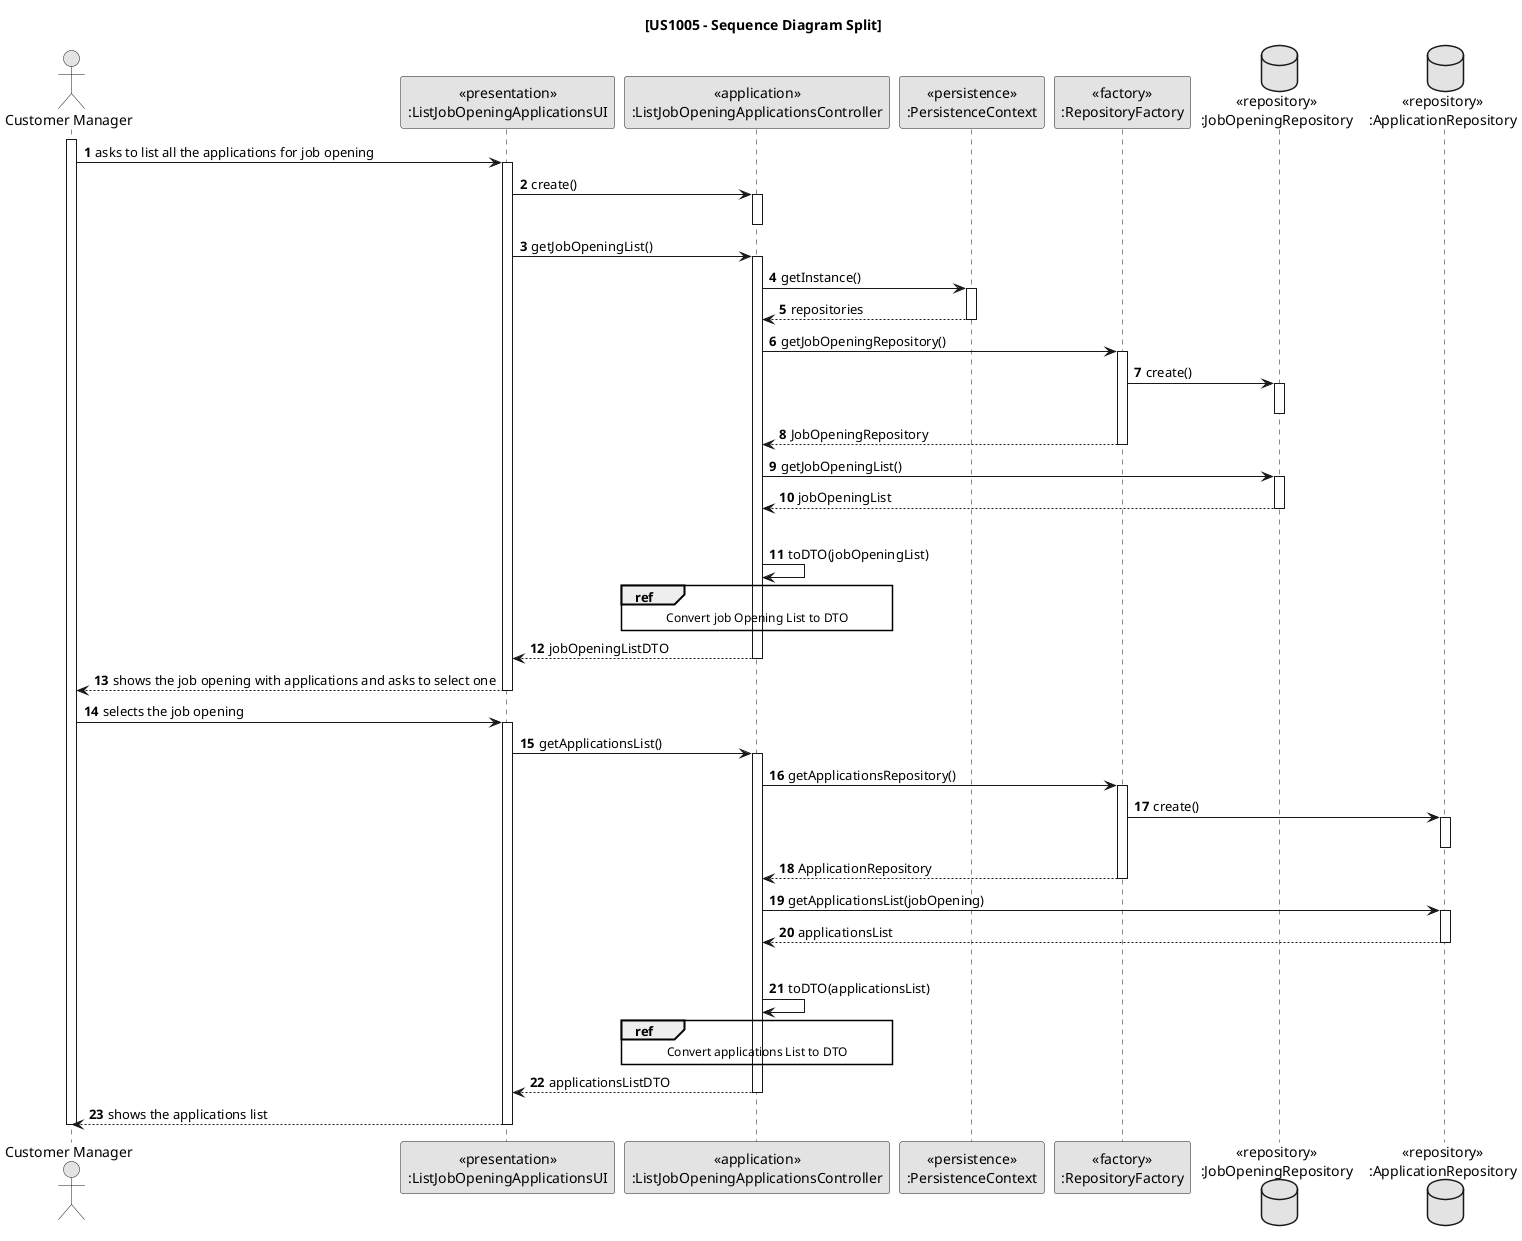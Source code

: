 @startuml US1005_SD

skinparam monochrome true
skinparam packageStyle rectangle
skinparam shadowing false

autonumber

title [US1005 - Sequence Diagram Split]

actor "Customer Manager" as CM
participant "<<presentation>>\n:ListJobOpeningApplicationsUI" as UI
participant "<<application>>\n:ListJobOpeningApplicationsController" as CTRL
participant "<<persistence>>\n:PersistenceContext" as Persistence
participant "<<factory>>\n:RepositoryFactory" as RepositorySingleton
database "<<repository>>\n:JobOpeningRepository" as JobOpeningRepository
'participant "<<factory>>\n:JobOpeningFactory" as JobOpeningFactory
'participant "<<domain>>\n:JobOpening" as JobOpening
database "<<repository>>\n:ApplicationRepository" as ApplicationRepository
'participant "<<factory>>\n:ApplicationFactory" as ApplicationFactory
'participant "<<domain>>\n:Application" as Application

activate CM

CM -> UI : asks to list all the applications for job opening
activate UI

UI -> CTRL : create()

activate CTRL
deactivate CTRL


UI -> CTRL: getJobOpeningList()
activate CTRL

    CTRL -> Persistence : getInstance()
    activate Persistence

    Persistence --> CTRL: repositories
    deactivate Persistence

    CTRL -> RepositorySingleton : getJobOpeningRepository()
    activate RepositorySingleton

    RepositorySingleton -> JobOpeningRepository : create()
    activate JobOpeningRepository
    deactivate JobOpeningRepository

    RepositorySingleton --> CTRL: JobOpeningRepository
    deactivate RepositorySingleton

    CTRL -> JobOpeningRepository : getJobOpeningList()
    activate JobOpeningRepository

    JobOpeningRepository --> CTRL : jobOpeningList
    deactivate JobOpeningRepository

    |||
        CTRL -> CTRL : toDTO(jobOpeningList)
        'activate CTRL

            ref over CTRL
                Convert job Opening List to DTO
            end ref

        'CTRL --> CTRL : jobOpeningListDTO
        'deactivate CTRL

        CTRL --> UI : jobOpeningListDTO

    deactivate CTRL

UI --> CM : shows the job opening with applications and asks to select one
deactivate UI

CM -> UI : selects the job opening
activate UI

UI -> CTRL: getApplicationsList()
activate CTRL

    CTRL -> RepositorySingleton : getApplicationsRepository()
    activate RepositorySingleton

    RepositorySingleton -> ApplicationRepository : create()

    activate ApplicationRepository
    deactivate ApplicationRepository

    RepositorySingleton --> CTRL: ApplicationRepository
    deactivate RepositorySingleton

    CTRL -> ApplicationRepository : getApplicationsList(jobOpening)
    activate ApplicationRepository

    ApplicationRepository --> CTRL : applicationsList
    deactivate ApplicationRepository

    |||
        CTRL -> CTRL : toDTO(applicationsList)
        'activate CTRL

            ref over CTRL
                Convert applications List to DTO
            end ref

        'CTRL --> CTRL : applicationsListDTO
        'deactivate CTRL

        CTRL --> UI : applicationsListDTO

    deactivate CTRL


UI --> CM : shows the applications list
deactivate UI

deactivate CM



@enduml

